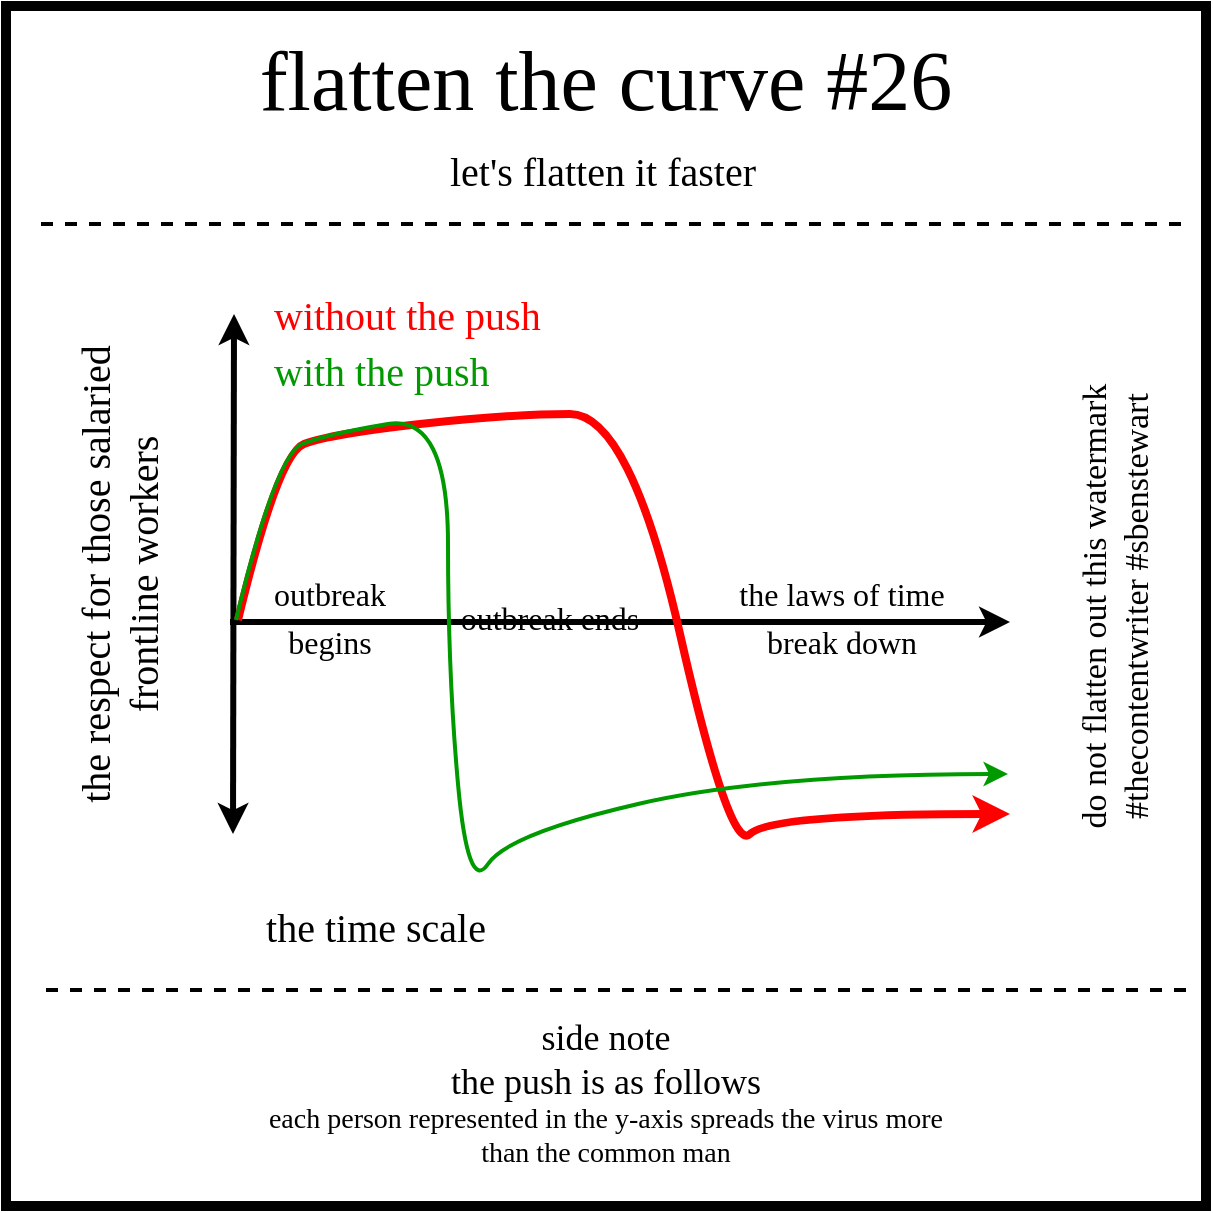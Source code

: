 <mxfile version="13.1.0" type="device"><diagram id="dX7Dphyso45SB9-RoEhv" name="Page-1"><mxGraphModel dx="742" dy="491" grid="1" gridSize="10" guides="1" tooltips="1" connect="1" arrows="1" fold="1" page="1" pageScale="1" pageWidth="827" pageHeight="1169" math="0" shadow="0"><root><mxCell id="0"/><mxCell id="1" parent="0"/><mxCell id="nfxZPmU7g6QgWNAvG-ER-2" value="" style="whiteSpace=wrap;html=1;aspect=fixed;strokeWidth=5;fillColor=none;fontFamily=xkcd;" parent="1" vertex="1"><mxGeometry x="210" y="90" width="600" height="600" as="geometry"/></mxCell><mxCell id="8b6ggLF4gSHIukh4vJdm-18" value="&lt;font&gt;&lt;font style=&quot;font-size: 42px&quot;&gt;flatten the curve #26&lt;/font&gt;&lt;br&gt;&lt;/font&gt;" style="text;html=1;strokeColor=none;fillColor=none;align=center;verticalAlign=middle;whiteSpace=wrap;rounded=0;fontFamily=xkcd;" parent="1" vertex="1"><mxGeometry x="225" y="118" width="570" height="20" as="geometry"/></mxCell><mxCell id="8b6ggLF4gSHIukh4vJdm-24" value="&lt;font&gt;&lt;font style=&quot;font-size: 20px&quot;&gt;let's flatten it faster&lt;/font&gt;&lt;br&gt;&lt;/font&gt;" style="text;html=1;strokeColor=none;fillColor=none;align=center;verticalAlign=middle;whiteSpace=wrap;rounded=0;fontFamily=xkcd;" parent="1" vertex="1"><mxGeometry x="249.25" y="162" width="518.5" height="20" as="geometry"/></mxCell><mxCell id="8b6ggLF4gSHIukh4vJdm-30" value="" style="endArrow=none;dashed=1;html=1;strokeWidth=2;" parent="1" edge="1"><mxGeometry width="50" height="50" relative="1" as="geometry"><mxPoint x="797.5" y="199" as="sourcePoint"/><mxPoint x="222.5" y="199" as="targetPoint"/></mxGeometry></mxCell><mxCell id="k-dpR7HA_-HZ3Fbqk2lw-16" value="" style="endArrow=none;dashed=1;html=1;strokeWidth=2;" parent="1" edge="1"><mxGeometry width="50" height="50" relative="1" as="geometry"><mxPoint x="800" y="582" as="sourcePoint"/><mxPoint x="225" y="582" as="targetPoint"/></mxGeometry></mxCell><mxCell id="k-dpR7HA_-HZ3Fbqk2lw-17" value="&lt;font&gt;&lt;span style=&quot;font-size: 18px&quot;&gt;side note&lt;br&gt;the push is as follows&lt;/span&gt;&lt;br&gt;&lt;font style=&quot;font-size: 14px&quot;&gt;each person represented in the y-axis spreads the virus more&lt;br&gt;than the common man&lt;/font&gt;&lt;br&gt;&lt;/font&gt;" style="text;html=1;strokeColor=none;fillColor=none;align=center;verticalAlign=middle;whiteSpace=wrap;rounded=0;fontFamily=xkcd;" parent="1" vertex="1"><mxGeometry x="210" y="594" width="600" height="80" as="geometry"/></mxCell><mxCell id="euaHSMH8fYii958cPEId-22" style="edgeStyle=orthogonalEdgeStyle;rounded=0;orthogonalLoop=1;jettySize=auto;html=1;exitX=0.5;exitY=1;exitDx=0;exitDy=0;strokeWidth=2;" parent="1" edge="1"><mxGeometry relative="1" as="geometry"><mxPoint x="661" y="451" as="sourcePoint"/><mxPoint x="661" y="451" as="targetPoint"/></mxGeometry></mxCell><mxCell id="pKVuHFSoDqtFi99w7tCS-15" value="&lt;font style=&quot;font-size: 17px&quot;&gt;&lt;font style=&quot;font-size: 17px&quot;&gt;do not flatten out this watermark&lt;br&gt;&lt;/font&gt;#thecontentwriter #sbenstewart&lt;br&gt;&lt;/font&gt;" style="text;html=1;strokeColor=none;fillColor=none;align=center;verticalAlign=middle;whiteSpace=wrap;rounded=0;rotation=-90;fontFamily=xkcd;" parent="1" vertex="1"><mxGeometry x="605" y="380" width="320" height="20" as="geometry"/></mxCell><mxCell id="odyUgtSx1SayHA9AFXie-3" value="the respect for those salaried frontline workers" style="text;html=1;strokeColor=none;fillColor=none;align=center;verticalAlign=middle;whiteSpace=wrap;rounded=0;fontFamily=xkcd;rotation=-90;fontSize=20;" parent="1" vertex="1"><mxGeometry x="116" y="364" width="300" height="20" as="geometry"/></mxCell><mxCell id="odyUgtSx1SayHA9AFXie-14" value="&lt;font style=&quot;font-size: 20px&quot;&gt;the time scale&lt;/font&gt;" style="text;html=1;strokeColor=none;fillColor=none;align=center;verticalAlign=middle;whiteSpace=wrap;rounded=0;fontFamily=xkcd;rotation=0;fontSize=20;" parent="1" vertex="1"><mxGeometry x="210" y="540" width="370" height="20" as="geometry"/></mxCell><mxCell id="fDQIreuMYDqUIn-pE7Gs-5" value="&lt;font style=&quot;font-size: 20px&quot; color=&quot;#ff0000&quot;&gt;without the push&lt;/font&gt;" style="text;html=1;strokeColor=none;fillColor=none;align=left;verticalAlign=middle;whiteSpace=wrap;rounded=0;fontFamily=xkcd;rotation=0;fontSize=20;" parent="1" vertex="1"><mxGeometry x="342" y="234" width="200" height="20" as="geometry"/></mxCell><mxCell id="fDQIreuMYDqUIn-pE7Gs-9" value="&lt;font style=&quot;font-size: 16px&quot;&gt;outbreak begins&lt;br&gt;&lt;/font&gt;" style="text;html=1;strokeColor=none;fillColor=none;align=center;verticalAlign=middle;whiteSpace=wrap;rounded=0;fontFamily=xkcd;rotation=0;fontSize=20;" parent="1" vertex="1"><mxGeometry x="322" y="384" width="100" height="20" as="geometry"/></mxCell><mxCell id="odyUgtSx1SayHA9AFXie-1" value="" style="endArrow=classic;html=1;strokeWidth=3;startArrow=classic;startFill=1;" parent="1" edge="1"><mxGeometry width="50" height="50" relative="1" as="geometry"><mxPoint x="323.5" y="504" as="sourcePoint"/><mxPoint x="324" y="244" as="targetPoint"/></mxGeometry></mxCell><mxCell id="odyUgtSx1SayHA9AFXie-2" value="" style="endArrow=classic;html=1;strokeWidth=3;" parent="1" edge="1"><mxGeometry width="50" height="50" relative="1" as="geometry"><mxPoint x="322" y="398" as="sourcePoint"/><mxPoint x="712" y="398" as="targetPoint"/></mxGeometry></mxCell><mxCell id="05c2NdJ_a_xZmFDAf0Du-4" value="&lt;font style=&quot;font-size: 20px&quot; color=&quot;#009900&quot;&gt;with the push&lt;/font&gt;" style="text;html=1;strokeColor=none;fillColor=none;align=left;verticalAlign=middle;whiteSpace=wrap;rounded=0;fontFamily=xkcd;rotation=0;fontSize=20;" parent="1" vertex="1"><mxGeometry x="342" y="262" width="200" height="20" as="geometry"/></mxCell><mxCell id="cGMLrvfSZg3sOqaBbrLv-2" value="&lt;span style=&quot;font-size: 16px&quot;&gt;outbreak ends&lt;/span&gt;" style="text;html=1;strokeColor=none;fillColor=none;align=center;verticalAlign=middle;whiteSpace=wrap;rounded=0;fontFamily=xkcd;rotation=0;fontSize=20;" vertex="1" parent="1"><mxGeometry x="432" y="384" width="100" height="20" as="geometry"/></mxCell><mxCell id="cGMLrvfSZg3sOqaBbrLv-5" value="&lt;span style=&quot;font-size: 16px&quot;&gt;the laws of time break down&lt;/span&gt;" style="text;html=1;strokeColor=none;fillColor=none;align=center;verticalAlign=middle;whiteSpace=wrap;rounded=0;fontFamily=xkcd;rotation=0;fontSize=20;" vertex="1" parent="1"><mxGeometry x="558" y="384" width="140" height="20" as="geometry"/></mxCell><mxCell id="cGMLrvfSZg3sOqaBbrLv-6" value="" style="curved=1;endArrow=classic;html=1;strokeWidth=4;strokeColor=#FF0000;" edge="1" parent="1"><mxGeometry width="50" height="50" relative="1" as="geometry"><mxPoint x="326" y="397" as="sourcePoint"/><mxPoint x="712" y="494" as="targetPoint"/><Array as="points"><mxPoint x="346" y="314"/><mxPoint x="372" y="304"/><mxPoint x="462" y="294"/><mxPoint x="522" y="294"/><mxPoint x="572" y="514"/><mxPoint x="592" y="494"/></Array></mxGeometry></mxCell><mxCell id="cGMLrvfSZg3sOqaBbrLv-7" value="" style="curved=1;endArrow=classic;html=1;strokeWidth=2;strokeColor=#009900;" edge="1" parent="1"><mxGeometry width="50" height="50" relative="1" as="geometry"><mxPoint x="325" y="397" as="sourcePoint"/><mxPoint x="711" y="474" as="targetPoint"/><Array as="points"><mxPoint x="345" y="314"/><mxPoint x="371" y="304"/><mxPoint x="431" y="294"/><mxPoint x="431" y="424"/><mxPoint x="441" y="534"/><mxPoint x="461" y="504"/><mxPoint x="591" y="474"/></Array></mxGeometry></mxCell></root></mxGraphModel></diagram></mxfile>